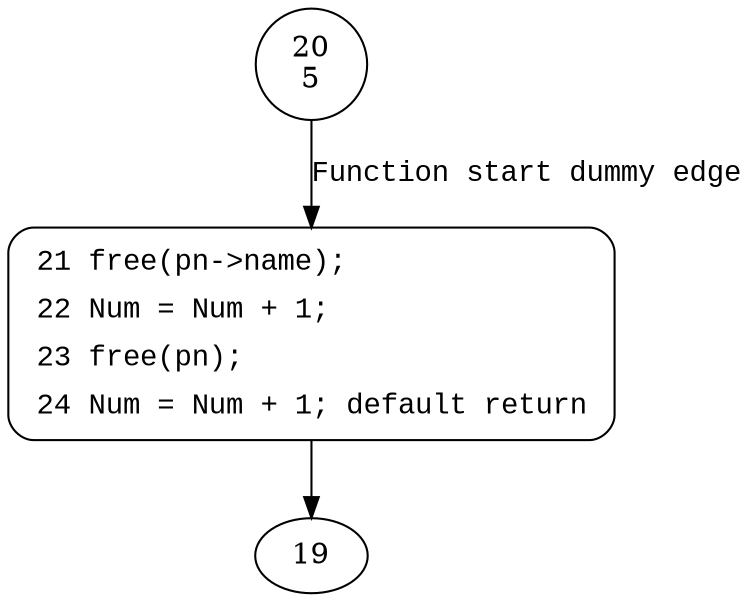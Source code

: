 digraph Poker_destroy {
20 [shape="circle" label="20\n5"]
21 [shape="circle" label="21\n4"]
21 [style="filled,bold" penwidth="1" fillcolor="white" fontname="Courier New" shape="Mrecord" label=<<table border="0" cellborder="0" cellpadding="3" bgcolor="white"><tr><td align="right">21</td><td align="left">free(pn-&gt;name);</td></tr><tr><td align="right">22</td><td align="left">Num = Num + 1;</td></tr><tr><td align="right">23</td><td align="left">free(pn);</td></tr><tr><td align="right">24</td><td align="left">Num = Num + 1; default return</td></tr></table>>]
21 -> 19[label=""]
20 -> 21 [label="Function start dummy edge" fontname="Courier New"]
}